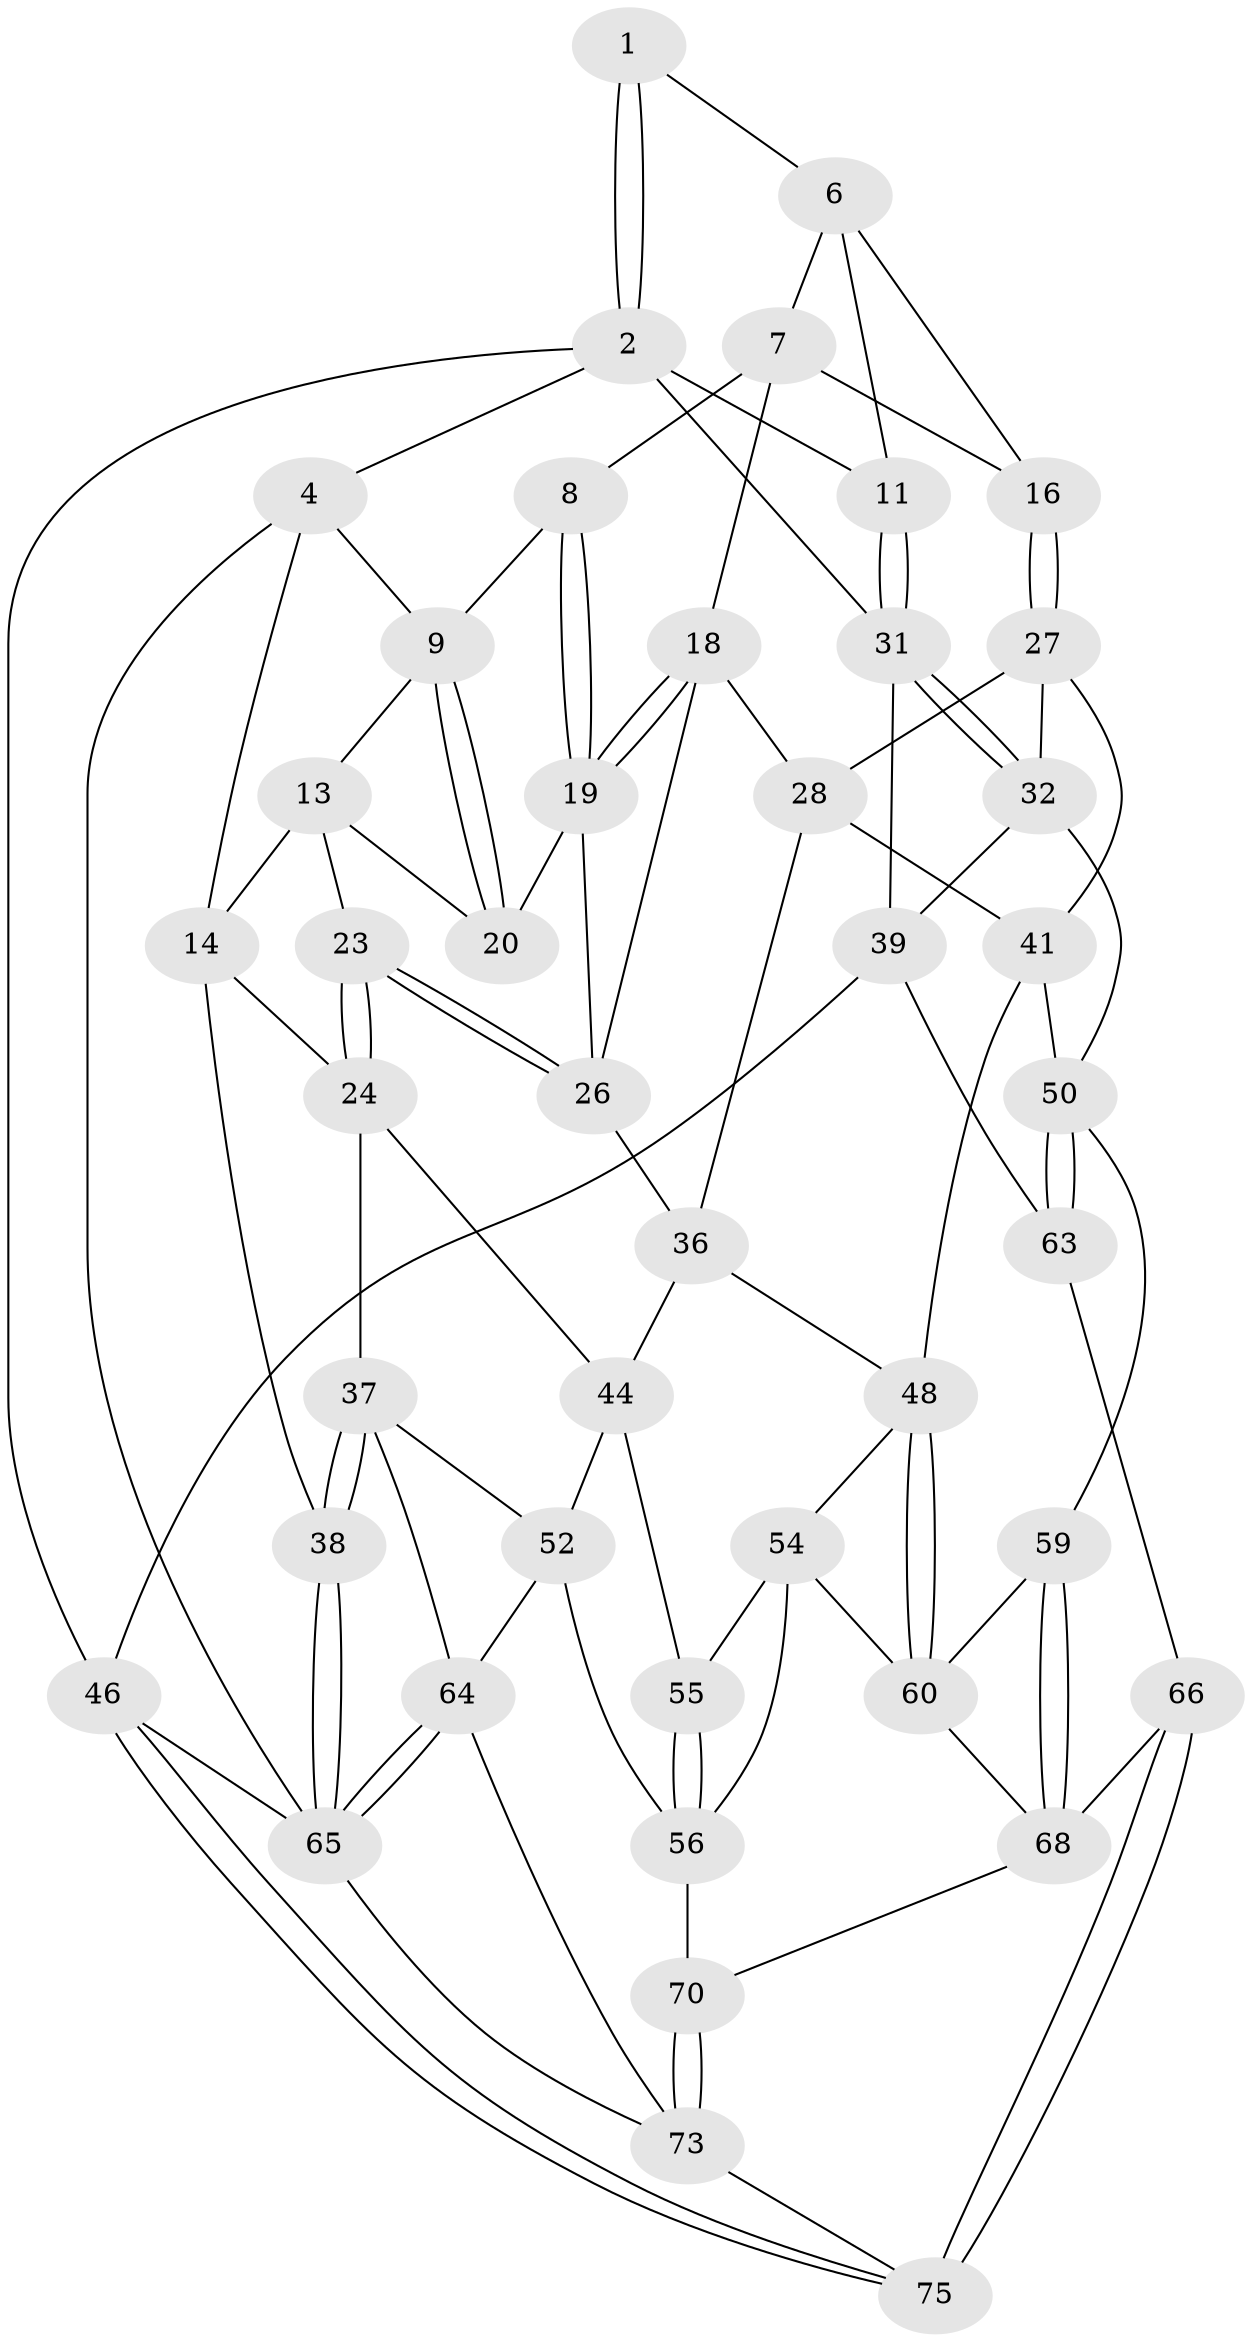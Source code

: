 // Generated by graph-tools (version 1.1) at 2025/52/02/27/25 19:52:36]
// undirected, 44 vertices, 101 edges
graph export_dot {
graph [start="1"]
  node [color=gray90,style=filled];
  1 [pos="+0.6648101848484519+0"];
  2 [pos="+1+0",super="+3"];
  4 [pos="+0+0",super="+5"];
  6 [pos="+0.6622015493093824+0",super="+12"];
  7 [pos="+0.564904725054778+0.11004734545631784",super="+17"];
  8 [pos="+0.48396699657771236+0.1637665611194913"];
  9 [pos="+0.3785404520477092+0.17484627024437824",super="+10"];
  11 [pos="+0.8019021177498757+0.29033602420354965"];
  13 [pos="+0.13228335986928677+0.20443025619152191",super="+21"];
  14 [pos="+0.07921653433511575+0.21405541518166837",super="+15"];
  16 [pos="+0.7585277566815655+0.2870709627595223"];
  18 [pos="+0.5737786599480953+0.3724386201385145",super="+29"];
  19 [pos="+0.5316890654745142+0.34252849369114136",super="+22"];
  20 [pos="+0.34306503569779134+0.2777491928327673"];
  23 [pos="+0.2633542072097466+0.4831287463399399"];
  24 [pos="+0.2516738867111948+0.4954277495730269",super="+25"];
  26 [pos="+0.3699101425218723+0.45949077174941727",super="+30"];
  27 [pos="+0.6503016016911524+0.46472919723252765",super="+33"];
  28 [pos="+0.618791931089439+0.46835716328025256",super="+35"];
  31 [pos="+0.8270491530446674+0.3301415847036898",super="+34"];
  32 [pos="+0.8750081177884403+0.44861979969250654",super="+40"];
  36 [pos="+0.5186302058947035+0.545457838896165",super="+43"];
  37 [pos="+0.02106628344579632+0.5704997893373317",super="+53"];
  38 [pos="+0+0.5708223873128071"];
  39 [pos="+1+0.501089418109262",super="+47"];
  41 [pos="+0.6915110724965942+0.6305383467038326",super="+42"];
  44 [pos="+0.42676420233832624+0.622094285268685",super="+45"];
  46 [pos="+1+1"];
  48 [pos="+0.6114050651878705+0.649658123953302",super="+49"];
  50 [pos="+0.8366286824474597+0.704506328537119",super="+51"];
  52 [pos="+0.31554194058699064+0.7385087976260398",super="+58"];
  54 [pos="+0.5631364005174898+0.6847363537042774",super="+62"];
  55 [pos="+0.4503343650337892+0.6436153046885138"];
  56 [pos="+0.48539933312970235+0.7675752077211799",super="+57"];
  59 [pos="+0.7334141134818346+0.764543203957723"];
  60 [pos="+0.6451465054976597+0.7822087534540972",super="+61"];
  63 [pos="+0.9612310881303796+0.8141806450420872"];
  64 [pos="+0.1289574328280828+0.8443683843229345",super="+72"];
  65 [pos="+0+1",super="+71"];
  66 [pos="+0.9207732868524896+0.8454156615237696",super="+67"];
  68 [pos="+0.758328142765603+0.9073307600110958",super="+69"];
  70 [pos="+0.5188834565466965+0.8850403795162071"];
  73 [pos="+0.4486520546580118+1",super="+74"];
  75 [pos="+0.8211374549955806+1",super="+76"];
  1 -- 2;
  1 -- 2;
  1 -- 6;
  2 -- 11;
  2 -- 4;
  2 -- 46;
  2 -- 31;
  4 -- 65;
  4 -- 9;
  4 -- 14;
  6 -- 7;
  6 -- 16;
  6 -- 11;
  7 -- 8;
  7 -- 16;
  7 -- 18;
  8 -- 9;
  8 -- 19;
  8 -- 19;
  9 -- 20;
  9 -- 20;
  9 -- 13;
  11 -- 31;
  11 -- 31;
  13 -- 14;
  13 -- 20;
  13 -- 23;
  14 -- 38;
  14 -- 24;
  16 -- 27;
  16 -- 27;
  18 -- 19;
  18 -- 19;
  18 -- 28;
  18 -- 26;
  19 -- 26;
  19 -- 20;
  23 -- 24;
  23 -- 24;
  23 -- 26;
  23 -- 26;
  24 -- 44;
  24 -- 37;
  26 -- 36;
  27 -- 28;
  27 -- 32;
  27 -- 41;
  28 -- 36;
  28 -- 41;
  31 -- 32;
  31 -- 32;
  31 -- 39;
  32 -- 50;
  32 -- 39;
  36 -- 44;
  36 -- 48;
  37 -- 38;
  37 -- 38;
  37 -- 64;
  37 -- 52;
  38 -- 65;
  38 -- 65;
  39 -- 63;
  39 -- 46;
  41 -- 50;
  41 -- 48;
  44 -- 55;
  44 -- 52;
  46 -- 75;
  46 -- 75;
  46 -- 65;
  48 -- 60;
  48 -- 60;
  48 -- 54;
  50 -- 63;
  50 -- 63;
  50 -- 59;
  52 -- 56;
  52 -- 64;
  54 -- 55;
  54 -- 56;
  54 -- 60;
  55 -- 56;
  55 -- 56;
  56 -- 70;
  59 -- 60;
  59 -- 68;
  59 -- 68;
  60 -- 68;
  63 -- 66;
  64 -- 65;
  64 -- 65;
  64 -- 73;
  65 -- 73;
  66 -- 75 [weight=2];
  66 -- 75;
  66 -- 68;
  68 -- 70;
  70 -- 73;
  70 -- 73;
  73 -- 75;
}
